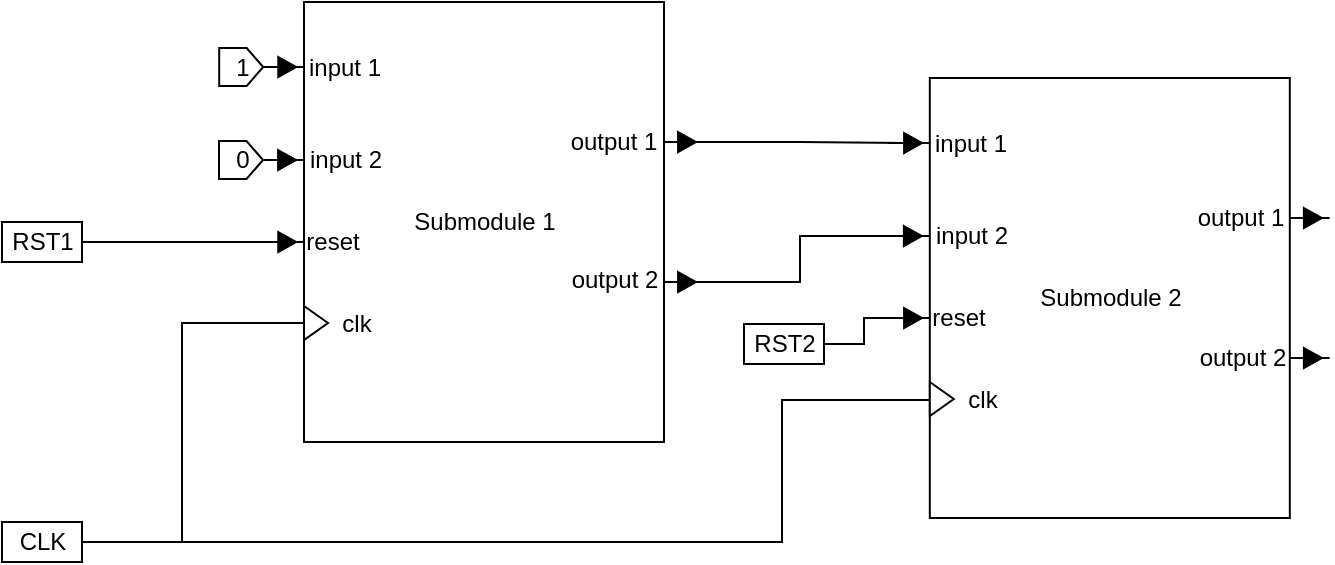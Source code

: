 <mxfile>
    <diagram id="hPD14SkwtZDkbTMTvTvp" name="Page-1">
        <mxGraphModel dx="2576" dy="1917" grid="0" gridSize="1" guides="1" tooltips="1" connect="1" arrows="1" fold="1" page="1" pageScale="1" pageWidth="850" pageHeight="1100" math="0" shadow="0">
            <root>
                <mxCell id="0"/>
                <mxCell id="1" parent="0"/>
                <mxCell id="13" style="edgeStyle=orthogonalEdgeStyle;html=1;endArrow=none;endFill=0;bendable=1;noJump=0;flowAnimation=0;ignoreEdge=0;orthogonalLoop=0;orthogonal=0;enumerate=0;comic=0;arcSize=0;startFill=1;entryX=0;entryY=0.5;entryDx=0;entryDy=0;exitX=0;exitY=0;exitDx=40;exitDy=10;exitPerimeter=0;" parent="1" source="19" target="xuoFPVKf5IApUfL9so8E-78" edge="1">
                    <mxGeometry relative="1" as="geometry">
                        <mxPoint x="-700" y="-430" as="sourcePoint"/>
                        <mxPoint x="-300" y="-510" as="targetPoint"/>
                        <Array as="points">
                            <mxPoint x="-350" y="-430"/>
                            <mxPoint x="-350" y="-501"/>
                            <mxPoint x="-276" y="-501"/>
                        </Array>
                    </mxGeometry>
                </mxCell>
                <mxCell id="14" style="edgeStyle=orthogonalEdgeStyle;html=1;endArrow=none;endFill=0;bendable=1;noJump=0;flowAnimation=0;ignoreEdge=0;orthogonalLoop=0;orthogonal=0;enumerate=0;comic=0;arcSize=0;startFill=1;entryX=0;entryY=0.5;entryDx=0;entryDy=0;" parent="1" target="xuoFPVKf5IApUfL9so8E-55" edge="1">
                    <mxGeometry relative="1" as="geometry">
                        <mxPoint x="-650" y="-430" as="sourcePoint"/>
                        <mxPoint x="-620" y="-540" as="targetPoint"/>
                        <Array as="points">
                            <mxPoint x="-650" y="-539"/>
                        </Array>
                    </mxGeometry>
                </mxCell>
                <mxCell id="19" value="CLK" style="externalPins=0;recursiveResize=0;shadow=0;dashed=0;align=center;html=1;strokeWidth=1;shape=mxgraph.rtl.abstract.entity;container=1;collapsible=0;kind=input;drawPins=0;left=0;right=1;bottom=0;top=0;comic=0;sketch=0;" parent="1" vertex="1">
                    <mxGeometry x="-740" y="-440" width="40" height="20" as="geometry"/>
                </mxCell>
                <mxCell id="23" style="edgeStyle=orthogonalEdgeStyle;comic=0;html=1;exitX=0;exitY=0;exitDx=20;exitDy=10;exitPerimeter=0;entryX=0;entryY=0.5;entryDx=0;entryDy=0;startFill=1;endArrow=none;endFill=0;" parent="1" source="20" target="xuoFPVKf5IApUfL9so8E-43" edge="1">
                    <mxGeometry relative="1" as="geometry"/>
                </mxCell>
                <mxCell id="20" value="RST1" style="externalPins=0;recursiveResize=0;shadow=0;dashed=0;align=center;html=1;strokeWidth=1;shape=mxgraph.rtl.abstract.entity;container=1;collapsible=0;kind=input;drawPins=0;left=0;right=1;bottom=0;top=0;comic=0;sketch=0;" parent="1" vertex="1">
                    <mxGeometry x="-740" y="-590" width="40" height="20" as="geometry"/>
                </mxCell>
                <mxCell id="xuoFPVKf5IApUfL9so8E-37" value="0" style="shape=offPageConnector;html=1;rotation=0;direction=north;" parent="1" vertex="1">
                    <mxGeometry x="-631.5" y="-630.5" width="22" height="19" as="geometry"/>
                </mxCell>
                <mxCell id="xuoFPVKf5IApUfL9so8E-41" value="1" style="shape=offPageConnector;html=1;rotation=0;direction=north;" parent="1" vertex="1">
                    <mxGeometry x="-631.4" y="-677" width="22" height="19" as="geometry"/>
                </mxCell>
                <UserObject label="" id="xuoFPVKf5IApUfL9so8E-73">
                    <mxCell style="group" parent="1" vertex="1" connectable="0">
                        <mxGeometry x="-608.91" y="-700" width="215.91" height="220" as="geometry"/>
                    </mxCell>
                </UserObject>
                <UserObject label="Submodule 1" link="https://opencehardware.github.io/RTL-Hardware-Documentation-Template/block/microarchitecture/sub1/" id="2">
                    <mxCell style="externalPins=0;recursiveResize=0;shadow=0;dashed=0;align=center;html=1;strokeWidth=1;shape=mxgraph.rtl.abstract.entity;container=1;collapsible=0;kind=sequential;drawPins=0;left=0;right=0;bottom=0;top=0;type=none;treeFolding=0;comic=0;enumerate=0;moveCells=0;metaEdit=0;backgroundOutline=0;snapToPoint=0;noLabel=0;rightArr=output%201%3Ao,output%202%3Ao;type_size=30;" parent="xuoFPVKf5IApUfL9so8E-73" vertex="1">
                        <mxGeometry x="19.91" width="180" height="220" as="geometry"/>
                    </mxCell>
                </UserObject>
                <mxCell id="xuoFPVKf5IApUfL9so8E-45" value="input 1" style="text;html=1;align=center;verticalAlign=middle;whiteSpace=wrap;rounded=0;" parent="2" vertex="1">
                    <mxGeometry y="25.75" width="41" height="13.5" as="geometry"/>
                </mxCell>
                <mxCell id="xuoFPVKf5IApUfL9so8E-53" value="input 2" style="text;html=1;align=center;verticalAlign=middle;whiteSpace=wrap;rounded=0;" parent="2" vertex="1">
                    <mxGeometry y="72.25" width="42" height="13.5" as="geometry"/>
                </mxCell>
                <mxCell id="xuoFPVKf5IApUfL9so8E-55" value="" style="triangle;whiteSpace=wrap;html=1;" parent="2" vertex="1">
                    <mxGeometry y="152" width="12" height="17" as="geometry"/>
                </mxCell>
                <mxCell id="xuoFPVKf5IApUfL9so8E-56" value="reset" style="text;html=1;align=center;verticalAlign=middle;whiteSpace=wrap;rounded=0;" parent="2" vertex="1">
                    <mxGeometry y="113" width="29" height="13.5" as="geometry"/>
                </mxCell>
                <mxCell id="xuoFPVKf5IApUfL9so8E-72" value="clk" style="text;html=1;align=center;verticalAlign=middle;whiteSpace=wrap;rounded=0;" parent="2" vertex="1">
                    <mxGeometry x="12" y="153.75" width="29" height="13.5" as="geometry"/>
                </mxCell>
                <mxCell id="xuoFPVKf5IApUfL9so8E-98" value="output 1" style="text;html=1;align=center;verticalAlign=middle;whiteSpace=wrap;rounded=0;" parent="2" vertex="1">
                    <mxGeometry x="130" y="63" width="50" height="13.5" as="geometry"/>
                </mxCell>
                <mxCell id="xuoFPVKf5IApUfL9so8E-99" value="output 2" style="text;html=1;align=center;verticalAlign=middle;whiteSpace=wrap;rounded=0;" parent="2" vertex="1">
                    <mxGeometry x="131" y="132" width="49" height="13.5" as="geometry"/>
                </mxCell>
                <mxCell id="xuoFPVKf5IApUfL9so8E-32" style="edgeStyle=orthogonalEdgeStyle;comic=0;html=1;exitX=0.5;exitY=1;exitDx=0;exitDy=0;entryX=0;entryY=0.5;entryDx=0;entryDy=0;startFill=1;endArrow=none;endFill=0;" parent="xuoFPVKf5IApUfL9so8E-73" source="xuoFPVKf5IApUfL9so8E-37" target="xuoFPVKf5IApUfL9so8E-34" edge="1">
                    <mxGeometry relative="1" as="geometry">
                        <mxPoint x="9.95" y="79" as="targetPoint"/>
                        <mxPoint x="-1.05" y="79" as="sourcePoint"/>
                    </mxGeometry>
                </mxCell>
                <mxCell id="xuoFPVKf5IApUfL9so8E-34" value="" style="triangle;whiteSpace=wrap;html=1;fillColor=#000000;" parent="xuoFPVKf5IApUfL9so8E-73" vertex="1">
                    <mxGeometry x="6.95" y="74" width="8.96" height="10" as="geometry"/>
                </mxCell>
                <mxCell id="xuoFPVKf5IApUfL9so8E-35" style="edgeStyle=orthogonalEdgeStyle;rounded=0;orthogonalLoop=1;jettySize=auto;html=1;exitX=1;exitY=0.5;exitDx=0;exitDy=0;entryX=1.435;entryY=0.508;entryDx=0;entryDy=0;entryPerimeter=0;endArrow=none;endFill=0;" parent="xuoFPVKf5IApUfL9so8E-73" source="xuoFPVKf5IApUfL9so8E-34" target="xuoFPVKf5IApUfL9so8E-34" edge="1">
                    <mxGeometry relative="1" as="geometry"/>
                </mxCell>
                <mxCell id="xuoFPVKf5IApUfL9so8E-38" style="edgeStyle=orthogonalEdgeStyle;comic=0;html=1;exitX=0.5;exitY=1;exitDx=0;exitDy=0;entryX=0;entryY=0.5;entryDx=0;entryDy=0;startFill=1;endArrow=none;endFill=0;" parent="xuoFPVKf5IApUfL9so8E-73" source="xuoFPVKf5IApUfL9so8E-41" target="xuoFPVKf5IApUfL9so8E-39" edge="1">
                    <mxGeometry relative="1" as="geometry">
                        <mxPoint x="10.05" y="32.5" as="targetPoint"/>
                        <mxPoint x="-0.95" y="32.5" as="sourcePoint"/>
                    </mxGeometry>
                </mxCell>
                <mxCell id="xuoFPVKf5IApUfL9so8E-39" value="" style="triangle;whiteSpace=wrap;html=1;fillColor=#000000;" parent="xuoFPVKf5IApUfL9so8E-73" vertex="1">
                    <mxGeometry x="7.05" y="27.5" width="8.96" height="10" as="geometry"/>
                </mxCell>
                <mxCell id="xuoFPVKf5IApUfL9so8E-40" style="edgeStyle=orthogonalEdgeStyle;rounded=0;orthogonalLoop=1;jettySize=auto;html=1;exitX=1;exitY=0.5;exitDx=0;exitDy=0;entryX=1.435;entryY=0.508;entryDx=0;entryDy=0;entryPerimeter=0;endArrow=none;endFill=0;" parent="xuoFPVKf5IApUfL9so8E-73" source="xuoFPVKf5IApUfL9so8E-39" target="xuoFPVKf5IApUfL9so8E-39" edge="1">
                    <mxGeometry relative="1" as="geometry"/>
                </mxCell>
                <mxCell id="xuoFPVKf5IApUfL9so8E-42" style="edgeStyle=orthogonalEdgeStyle;comic=0;html=1;exitX=0.5;exitY=1;exitDx=0;exitDy=0;entryX=0;entryY=0.5;entryDx=0;entryDy=0;startFill=1;endArrow=none;endFill=0;" parent="xuoFPVKf5IApUfL9so8E-73" target="xuoFPVKf5IApUfL9so8E-43" edge="1">
                    <mxGeometry relative="1" as="geometry">
                        <mxPoint x="10.04" y="120" as="targetPoint"/>
                        <mxPoint y="120" as="sourcePoint"/>
                    </mxGeometry>
                </mxCell>
                <mxCell id="xuoFPVKf5IApUfL9so8E-43" value="" style="triangle;whiteSpace=wrap;html=1;fillColor=#000000;" parent="xuoFPVKf5IApUfL9so8E-73" vertex="1">
                    <mxGeometry x="7.04" y="115" width="8.96" height="10" as="geometry"/>
                </mxCell>
                <mxCell id="xuoFPVKf5IApUfL9so8E-44" style="edgeStyle=orthogonalEdgeStyle;rounded=0;orthogonalLoop=1;jettySize=auto;html=1;exitX=1;exitY=0.5;exitDx=0;exitDy=0;entryX=1.435;entryY=0.508;entryDx=0;entryDy=0;entryPerimeter=0;endArrow=none;endFill=0;" parent="xuoFPVKf5IApUfL9so8E-73" source="xuoFPVKf5IApUfL9so8E-43" target="xuoFPVKf5IApUfL9so8E-43" edge="1">
                    <mxGeometry relative="1" as="geometry"/>
                </mxCell>
                <mxCell id="xuoFPVKf5IApUfL9so8E-57" style="edgeStyle=orthogonalEdgeStyle;comic=0;html=1;exitX=0.5;exitY=1;exitDx=0;exitDy=0;entryX=0;entryY=0.5;entryDx=0;entryDy=0;startFill=1;endArrow=none;endFill=0;" parent="xuoFPVKf5IApUfL9so8E-73" target="xuoFPVKf5IApUfL9so8E-58" edge="1">
                    <mxGeometry relative="1" as="geometry">
                        <mxPoint x="209.95" y="70" as="targetPoint"/>
                        <mxPoint x="199.91" y="70" as="sourcePoint"/>
                    </mxGeometry>
                </mxCell>
                <mxCell id="xuoFPVKf5IApUfL9so8E-58" value="" style="triangle;whiteSpace=wrap;html=1;fillColor=#000000;" parent="xuoFPVKf5IApUfL9so8E-73" vertex="1">
                    <mxGeometry x="206.95" y="65" width="8.96" height="10" as="geometry"/>
                </mxCell>
                <mxCell id="xuoFPVKf5IApUfL9so8E-60" style="edgeStyle=orthogonalEdgeStyle;comic=0;html=1;exitX=0.5;exitY=1;exitDx=0;exitDy=0;entryX=0;entryY=0.5;entryDx=0;entryDy=0;startFill=1;endArrow=none;endFill=0;" parent="xuoFPVKf5IApUfL9so8E-73" target="xuoFPVKf5IApUfL9so8E-61" edge="1">
                    <mxGeometry relative="1" as="geometry">
                        <mxPoint x="209.95" y="140" as="targetPoint"/>
                        <mxPoint x="199.91" y="140" as="sourcePoint"/>
                    </mxGeometry>
                </mxCell>
                <mxCell id="xuoFPVKf5IApUfL9so8E-61" value="" style="triangle;whiteSpace=wrap;html=1;fillColor=#000000;" parent="xuoFPVKf5IApUfL9so8E-73" vertex="1">
                    <mxGeometry x="206.95" y="135" width="8.96" height="10" as="geometry"/>
                </mxCell>
                <UserObject label="" id="xuoFPVKf5IApUfL9so8E-74">
                    <mxCell style="group" parent="1" vertex="1" connectable="0">
                        <mxGeometry x="-296.0" y="-662" width="215.91" height="220" as="geometry"/>
                    </mxCell>
                </UserObject>
                <UserObject label="Submodule 2" link="https://opencehardware.github.io/RTL-Hardware-Documentation-Template/block/microarchitecture/sub2/" id="xuoFPVKf5IApUfL9so8E-75">
                    <mxCell style="externalPins=1;recursiveResize=0;shadow=0;dashed=0;align=center;html=1;strokeWidth=1;shape=mxgraph.rtl.abstract.entity;container=1;collapsible=0;kind=sequential;drawPins=1;left=0;right=0;bottom=0;top=0;type=none;treeFolding=0;comic=0;enumerate=0;moveCells=0;metaEdit=0;backgroundOutline=0;snapToPoint=0;noLabel=0;rightArr=output%201%3Ao,output%202%3Ao;rightRot=180;" parent="xuoFPVKf5IApUfL9so8E-74" vertex="1">
                        <mxGeometry x="19.91" width="180" height="220" as="geometry"/>
                    </mxCell>
                </UserObject>
                <mxCell id="xuoFPVKf5IApUfL9so8E-76" value="input 1" style="text;html=1;align=center;verticalAlign=middle;whiteSpace=wrap;rounded=0;" parent="xuoFPVKf5IApUfL9so8E-75" vertex="1">
                    <mxGeometry y="25.75" width="41" height="13.5" as="geometry"/>
                </mxCell>
                <mxCell id="xuoFPVKf5IApUfL9so8E-77" value="input 2" style="text;html=1;align=center;verticalAlign=middle;whiteSpace=wrap;rounded=0;" parent="xuoFPVKf5IApUfL9so8E-75" vertex="1">
                    <mxGeometry y="72.25" width="42" height="13.5" as="geometry"/>
                </mxCell>
                <mxCell id="xuoFPVKf5IApUfL9so8E-78" value="" style="triangle;whiteSpace=wrap;html=1;" parent="xuoFPVKf5IApUfL9so8E-75" vertex="1">
                    <mxGeometry y="152" width="12" height="17" as="geometry"/>
                </mxCell>
                <mxCell id="xuoFPVKf5IApUfL9so8E-79" value="reset" style="text;html=1;align=center;verticalAlign=middle;whiteSpace=wrap;rounded=0;" parent="xuoFPVKf5IApUfL9so8E-75" vertex="1">
                    <mxGeometry y="113" width="29" height="13.5" as="geometry"/>
                </mxCell>
                <mxCell id="xuoFPVKf5IApUfL9so8E-80" value="clk" style="text;html=1;align=center;verticalAlign=middle;whiteSpace=wrap;rounded=0;" parent="xuoFPVKf5IApUfL9so8E-75" vertex="1">
                    <mxGeometry x="12" y="153.75" width="29" height="13.5" as="geometry"/>
                </mxCell>
                <mxCell id="xuoFPVKf5IApUfL9so8E-101" value="output 2" style="text;html=1;align=center;verticalAlign=middle;whiteSpace=wrap;rounded=0;" parent="xuoFPVKf5IApUfL9so8E-75" vertex="1">
                    <mxGeometry x="133" y="133" width="47" height="13.5" as="geometry"/>
                </mxCell>
                <mxCell id="xuoFPVKf5IApUfL9so8E-81" style="edgeStyle=orthogonalEdgeStyle;comic=0;html=1;exitX=0.5;exitY=1;exitDx=0;exitDy=0;entryX=0;entryY=0.5;entryDx=0;entryDy=0;startFill=1;endArrow=none;endFill=0;" parent="xuoFPVKf5IApUfL9so8E-74" target="xuoFPVKf5IApUfL9so8E-82" edge="1">
                    <mxGeometry relative="1" as="geometry">
                        <mxPoint x="9.95" y="79" as="targetPoint"/>
                        <mxPoint x="-1.05" y="79" as="sourcePoint"/>
                    </mxGeometry>
                </mxCell>
                <mxCell id="xuoFPVKf5IApUfL9so8E-82" value="" style="triangle;whiteSpace=wrap;html=1;fillColor=#000000;" parent="xuoFPVKf5IApUfL9so8E-74" vertex="1">
                    <mxGeometry x="6.95" y="74" width="8.96" height="10" as="geometry"/>
                </mxCell>
                <mxCell id="xuoFPVKf5IApUfL9so8E-83" style="edgeStyle=orthogonalEdgeStyle;rounded=0;orthogonalLoop=1;jettySize=auto;html=1;exitX=1;exitY=0.5;exitDx=0;exitDy=0;entryX=1.435;entryY=0.508;entryDx=0;entryDy=0;entryPerimeter=0;endArrow=none;endFill=0;" parent="xuoFPVKf5IApUfL9so8E-74" source="xuoFPVKf5IApUfL9so8E-82" target="xuoFPVKf5IApUfL9so8E-82" edge="1">
                    <mxGeometry relative="1" as="geometry"/>
                </mxCell>
                <mxCell id="xuoFPVKf5IApUfL9so8E-84" style="edgeStyle=orthogonalEdgeStyle;comic=0;html=1;exitX=0.5;exitY=1;exitDx=0;exitDy=0;entryX=0;entryY=0.5;entryDx=0;entryDy=0;startFill=1;endArrow=none;endFill=0;" parent="xuoFPVKf5IApUfL9so8E-74" target="xuoFPVKf5IApUfL9so8E-85" edge="1">
                    <mxGeometry relative="1" as="geometry">
                        <mxPoint x="10.05" y="32.5" as="targetPoint"/>
                        <mxPoint x="-0.95" y="32.5" as="sourcePoint"/>
                    </mxGeometry>
                </mxCell>
                <mxCell id="xuoFPVKf5IApUfL9so8E-85" value="" style="triangle;whiteSpace=wrap;html=1;fillColor=#000000;" parent="xuoFPVKf5IApUfL9so8E-74" vertex="1">
                    <mxGeometry x="7.05" y="27.5" width="8.96" height="10" as="geometry"/>
                </mxCell>
                <mxCell id="xuoFPVKf5IApUfL9so8E-86" style="edgeStyle=orthogonalEdgeStyle;rounded=0;orthogonalLoop=1;jettySize=auto;html=1;exitX=1;exitY=0.5;exitDx=0;exitDy=0;entryX=1.435;entryY=0.508;entryDx=0;entryDy=0;entryPerimeter=0;endArrow=none;endFill=0;" parent="xuoFPVKf5IApUfL9so8E-74" source="xuoFPVKf5IApUfL9so8E-85" target="xuoFPVKf5IApUfL9so8E-85" edge="1">
                    <mxGeometry relative="1" as="geometry"/>
                </mxCell>
                <mxCell id="xuoFPVKf5IApUfL9so8E-87" style="edgeStyle=orthogonalEdgeStyle;comic=0;html=1;exitX=0.5;exitY=1;exitDx=0;exitDy=0;entryX=0;entryY=0.5;entryDx=0;entryDy=0;startFill=1;endArrow=none;endFill=0;" parent="xuoFPVKf5IApUfL9so8E-74" target="xuoFPVKf5IApUfL9so8E-88" edge="1">
                    <mxGeometry relative="1" as="geometry">
                        <mxPoint x="10.04" y="120" as="targetPoint"/>
                        <mxPoint y="120" as="sourcePoint"/>
                    </mxGeometry>
                </mxCell>
                <mxCell id="xuoFPVKf5IApUfL9so8E-88" value="" style="triangle;whiteSpace=wrap;html=1;fillColor=#000000;" parent="xuoFPVKf5IApUfL9so8E-74" vertex="1">
                    <mxGeometry x="7.04" y="115" width="8.96" height="10" as="geometry"/>
                </mxCell>
                <mxCell id="xuoFPVKf5IApUfL9so8E-89" style="edgeStyle=orthogonalEdgeStyle;rounded=0;orthogonalLoop=1;jettySize=auto;html=1;exitX=1;exitY=0.5;exitDx=0;exitDy=0;entryX=1.435;entryY=0.508;entryDx=0;entryDy=0;entryPerimeter=0;endArrow=none;endFill=0;" parent="xuoFPVKf5IApUfL9so8E-74" source="xuoFPVKf5IApUfL9so8E-88" target="xuoFPVKf5IApUfL9so8E-88" edge="1">
                    <mxGeometry relative="1" as="geometry"/>
                </mxCell>
                <mxCell id="xuoFPVKf5IApUfL9so8E-90" style="edgeStyle=orthogonalEdgeStyle;comic=0;html=1;exitX=0.5;exitY=1;exitDx=0;exitDy=0;entryX=0;entryY=0.5;entryDx=0;entryDy=0;startFill=1;endArrow=none;endFill=0;" parent="xuoFPVKf5IApUfL9so8E-74" target="xuoFPVKf5IApUfL9so8E-91" edge="1">
                    <mxGeometry relative="1" as="geometry">
                        <mxPoint x="209.95" y="70" as="targetPoint"/>
                        <mxPoint x="199.91" y="70" as="sourcePoint"/>
                    </mxGeometry>
                </mxCell>
                <mxCell id="xuoFPVKf5IApUfL9so8E-91" value="" style="triangle;whiteSpace=wrap;html=1;fillColor=#000000;" parent="xuoFPVKf5IApUfL9so8E-74" vertex="1">
                    <mxGeometry x="206.95" y="65" width="8.96" height="10" as="geometry"/>
                </mxCell>
                <mxCell id="xuoFPVKf5IApUfL9so8E-92" style="edgeStyle=orthogonalEdgeStyle;rounded=0;orthogonalLoop=1;jettySize=auto;html=1;exitX=1;exitY=0.5;exitDx=0;exitDy=0;entryX=1.435;entryY=0.508;entryDx=0;entryDy=0;entryPerimeter=0;endArrow=none;endFill=0;" parent="xuoFPVKf5IApUfL9so8E-74" source="xuoFPVKf5IApUfL9so8E-91" target="xuoFPVKf5IApUfL9so8E-91" edge="1">
                    <mxGeometry relative="1" as="geometry"/>
                </mxCell>
                <mxCell id="xuoFPVKf5IApUfL9so8E-93" style="edgeStyle=orthogonalEdgeStyle;comic=0;html=1;exitX=0.5;exitY=1;exitDx=0;exitDy=0;entryX=0;entryY=0.5;entryDx=0;entryDy=0;startFill=1;endArrow=none;endFill=0;" parent="xuoFPVKf5IApUfL9so8E-74" target="xuoFPVKf5IApUfL9so8E-94" edge="1">
                    <mxGeometry relative="1" as="geometry">
                        <mxPoint x="209.95" y="140" as="targetPoint"/>
                        <mxPoint x="199.91" y="140" as="sourcePoint"/>
                    </mxGeometry>
                </mxCell>
                <mxCell id="xuoFPVKf5IApUfL9so8E-94" value="" style="triangle;whiteSpace=wrap;html=1;fillColor=#000000;" parent="xuoFPVKf5IApUfL9so8E-74" vertex="1">
                    <mxGeometry x="206.95" y="135" width="8.96" height="10" as="geometry"/>
                </mxCell>
                <mxCell id="xuoFPVKf5IApUfL9so8E-95" style="edgeStyle=orthogonalEdgeStyle;rounded=0;orthogonalLoop=1;jettySize=auto;html=1;exitX=1;exitY=0.5;exitDx=0;exitDy=0;entryX=1.435;entryY=0.508;entryDx=0;entryDy=0;entryPerimeter=0;endArrow=none;endFill=0;" parent="xuoFPVKf5IApUfL9so8E-74" source="xuoFPVKf5IApUfL9so8E-94" target="xuoFPVKf5IApUfL9so8E-94" edge="1">
                    <mxGeometry relative="1" as="geometry"/>
                </mxCell>
                <mxCell id="xuoFPVKf5IApUfL9so8E-100" value="output 1" style="text;html=1;align=center;verticalAlign=middle;whiteSpace=wrap;rounded=0;" parent="xuoFPVKf5IApUfL9so8E-74" vertex="1">
                    <mxGeometry x="151" y="63.25" width="48.91" height="13.5" as="geometry"/>
                </mxCell>
                <mxCell id="xuoFPVKf5IApUfL9so8E-59" style="edgeStyle=orthogonalEdgeStyle;rounded=0;orthogonalLoop=1;jettySize=auto;html=1;exitX=1;exitY=0.5;exitDx=0;exitDy=0;entryX=0;entryY=0.5;entryDx=0;entryDy=0;endArrow=none;endFill=0;" parent="1" source="xuoFPVKf5IApUfL9so8E-58" target="xuoFPVKf5IApUfL9so8E-85" edge="1">
                    <mxGeometry relative="1" as="geometry"/>
                </mxCell>
                <mxCell id="xuoFPVKf5IApUfL9so8E-62" style="edgeStyle=orthogonalEdgeStyle;rounded=0;orthogonalLoop=1;jettySize=auto;html=1;exitX=1;exitY=0.5;exitDx=0;exitDy=0;entryX=0;entryY=0.5;entryDx=0;entryDy=0;endArrow=none;endFill=0;" parent="1" source="xuoFPVKf5IApUfL9so8E-61" target="xuoFPVKf5IApUfL9so8E-82" edge="1">
                    <mxGeometry relative="1" as="geometry"/>
                </mxCell>
                <mxCell id="xuoFPVKf5IApUfL9so8E-96" style="edgeStyle=orthogonalEdgeStyle;comic=0;html=1;exitX=0;exitY=0;exitDx=20;exitDy=10;exitPerimeter=0;entryX=0;entryY=0.5;entryDx=0;entryDy=0;startFill=1;endArrow=none;endFill=0;arcSize=0;" parent="1" source="xuoFPVKf5IApUfL9so8E-97" target="xuoFPVKf5IApUfL9so8E-88" edge="1">
                    <mxGeometry relative="1" as="geometry">
                        <mxPoint x="-288.96" y="-544" as="targetPoint"/>
                    </mxGeometry>
                </mxCell>
                <mxCell id="xuoFPVKf5IApUfL9so8E-97" value="RST2" style="externalPins=0;recursiveResize=0;shadow=0;dashed=0;align=center;html=1;strokeWidth=1;shape=mxgraph.rtl.abstract.entity;container=1;collapsible=0;kind=input;drawPins=0;left=0;right=1;bottom=0;top=0;comic=0;sketch=0;" parent="1" vertex="1">
                    <mxGeometry x="-369" y="-539" width="40" height="20" as="geometry"/>
                </mxCell>
            </root>
        </mxGraphModel>
    </diagram>
</mxfile>